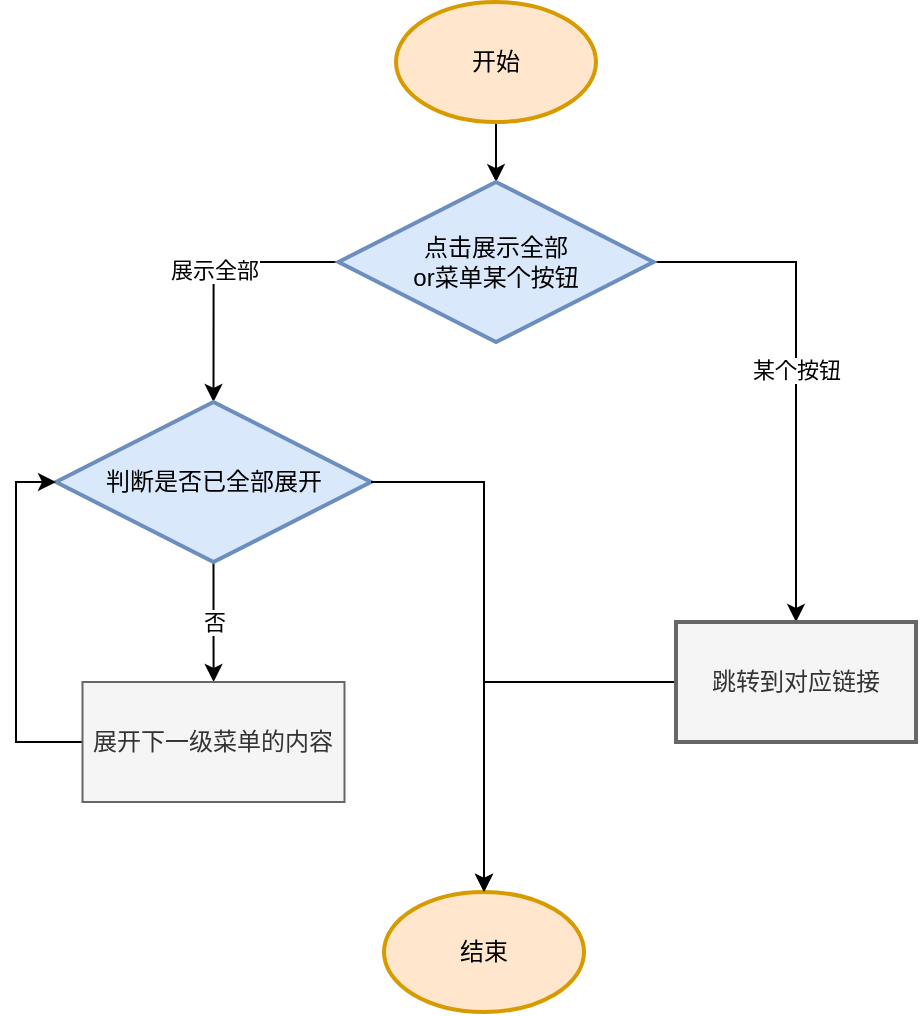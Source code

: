 <mxfile version="26.2.4">
  <diagram id="C5RBs43oDa-KdzZeNtuy" name="Page-1">
    <mxGraphModel dx="1207" dy="807" grid="1" gridSize="10" guides="1" tooltips="1" connect="1" arrows="1" fold="1" page="1" pageScale="1" pageWidth="827" pageHeight="1169" math="0" shadow="0">
      <root>
        <mxCell id="WIyWlLk6GJQsqaUBKTNV-0" />
        <mxCell id="WIyWlLk6GJQsqaUBKTNV-1" parent="WIyWlLk6GJQsqaUBKTNV-0" />
        <mxCell id="zZ1f7SHBCaGza4mmgxuI-2" value="" style="edgeStyle=orthogonalEdgeStyle;rounded=0;orthogonalLoop=1;jettySize=auto;html=1;" edge="1" parent="WIyWlLk6GJQsqaUBKTNV-1" source="zZ1f7SHBCaGza4mmgxuI-0" target="zZ1f7SHBCaGza4mmgxuI-1">
          <mxGeometry relative="1" as="geometry" />
        </mxCell>
        <mxCell id="zZ1f7SHBCaGza4mmgxuI-0" value="开始" style="strokeWidth=2;html=1;shape=mxgraph.flowchart.start_1;whiteSpace=wrap;fillColor=#ffe6cc;strokeColor=#d79b00;" vertex="1" parent="WIyWlLk6GJQsqaUBKTNV-1">
          <mxGeometry x="370" y="110" width="100" height="60" as="geometry" />
        </mxCell>
        <mxCell id="zZ1f7SHBCaGza4mmgxuI-4" value="展示全部" style="edgeStyle=orthogonalEdgeStyle;rounded=0;orthogonalLoop=1;jettySize=auto;html=1;entryX=0.5;entryY=0;entryDx=0;entryDy=0;exitX=0;exitY=0.5;exitDx=0;exitDy=0;" edge="1" parent="WIyWlLk6GJQsqaUBKTNV-1" source="zZ1f7SHBCaGza4mmgxuI-1" target="zZ1f7SHBCaGza4mmgxuI-7">
          <mxGeometry relative="1" as="geometry">
            <mxPoint x="270" y="320" as="targetPoint" />
          </mxGeometry>
        </mxCell>
        <mxCell id="zZ1f7SHBCaGza4mmgxuI-6" value="某个按钮" style="edgeStyle=orthogonalEdgeStyle;rounded=0;orthogonalLoop=1;jettySize=auto;html=1;" edge="1" parent="WIyWlLk6GJQsqaUBKTNV-1" source="zZ1f7SHBCaGza4mmgxuI-1" target="zZ1f7SHBCaGza4mmgxuI-5">
          <mxGeometry relative="1" as="geometry" />
        </mxCell>
        <mxCell id="zZ1f7SHBCaGza4mmgxuI-1" value="点击展示全部&lt;div&gt;or菜单某个按钮&lt;/div&gt;" style="rhombus;whiteSpace=wrap;html=1;strokeWidth=2;fillColor=#dae8fc;strokeColor=#6c8ebf;" vertex="1" parent="WIyWlLk6GJQsqaUBKTNV-1">
          <mxGeometry x="341.25" y="200" width="157.5" height="80" as="geometry" />
        </mxCell>
        <mxCell id="zZ1f7SHBCaGza4mmgxuI-13" style="edgeStyle=orthogonalEdgeStyle;rounded=0;orthogonalLoop=1;jettySize=auto;html=1;" edge="1" parent="WIyWlLk6GJQsqaUBKTNV-1" source="zZ1f7SHBCaGza4mmgxuI-5" target="zZ1f7SHBCaGza4mmgxuI-11">
          <mxGeometry relative="1" as="geometry" />
        </mxCell>
        <mxCell id="zZ1f7SHBCaGza4mmgxuI-5" value="跳转到对应链接" style="whiteSpace=wrap;html=1;strokeWidth=2;fillColor=#f5f5f5;fontColor=#333333;strokeColor=#666666;" vertex="1" parent="WIyWlLk6GJQsqaUBKTNV-1">
          <mxGeometry x="510" y="420" width="120" height="60" as="geometry" />
        </mxCell>
        <mxCell id="zZ1f7SHBCaGza4mmgxuI-9" value="否" style="edgeStyle=orthogonalEdgeStyle;rounded=0;orthogonalLoop=1;jettySize=auto;html=1;" edge="1" parent="WIyWlLk6GJQsqaUBKTNV-1" source="zZ1f7SHBCaGza4mmgxuI-7" target="zZ1f7SHBCaGza4mmgxuI-8">
          <mxGeometry relative="1" as="geometry" />
        </mxCell>
        <mxCell id="zZ1f7SHBCaGza4mmgxuI-7" value="判断是否已全部展开" style="rhombus;whiteSpace=wrap;html=1;strokeWidth=2;fillColor=#dae8fc;strokeColor=#6c8ebf;" vertex="1" parent="WIyWlLk6GJQsqaUBKTNV-1">
          <mxGeometry x="200" y="310" width="157.5" height="80" as="geometry" />
        </mxCell>
        <mxCell id="zZ1f7SHBCaGza4mmgxuI-10" style="edgeStyle=orthogonalEdgeStyle;rounded=0;orthogonalLoop=1;jettySize=auto;html=1;entryX=0;entryY=0.5;entryDx=0;entryDy=0;exitX=0;exitY=0.5;exitDx=0;exitDy=0;" edge="1" parent="WIyWlLk6GJQsqaUBKTNV-1" source="zZ1f7SHBCaGza4mmgxuI-8" target="zZ1f7SHBCaGza4mmgxuI-7">
          <mxGeometry relative="1" as="geometry">
            <mxPoint x="160" y="440" as="targetPoint" />
          </mxGeometry>
        </mxCell>
        <mxCell id="zZ1f7SHBCaGza4mmgxuI-8" value="展开下一级菜单的内容" style="rounded=0;whiteSpace=wrap;html=1;fillColor=#f5f5f5;fontColor=#333333;strokeColor=#666666;" vertex="1" parent="WIyWlLk6GJQsqaUBKTNV-1">
          <mxGeometry x="213.25" y="450" width="131" height="60" as="geometry" />
        </mxCell>
        <mxCell id="zZ1f7SHBCaGza4mmgxuI-11" value="结束" style="strokeWidth=2;html=1;shape=mxgraph.flowchart.start_1;whiteSpace=wrap;fillColor=#ffe6cc;strokeColor=#d79b00;" vertex="1" parent="WIyWlLk6GJQsqaUBKTNV-1">
          <mxGeometry x="364" y="555" width="100" height="60" as="geometry" />
        </mxCell>
        <mxCell id="zZ1f7SHBCaGza4mmgxuI-12" style="edgeStyle=orthogonalEdgeStyle;rounded=0;orthogonalLoop=1;jettySize=auto;html=1;entryX=0.5;entryY=0;entryDx=0;entryDy=0;entryPerimeter=0;" edge="1" parent="WIyWlLk6GJQsqaUBKTNV-1" source="zZ1f7SHBCaGza4mmgxuI-7" target="zZ1f7SHBCaGza4mmgxuI-11">
          <mxGeometry relative="1" as="geometry" />
        </mxCell>
      </root>
    </mxGraphModel>
  </diagram>
</mxfile>
